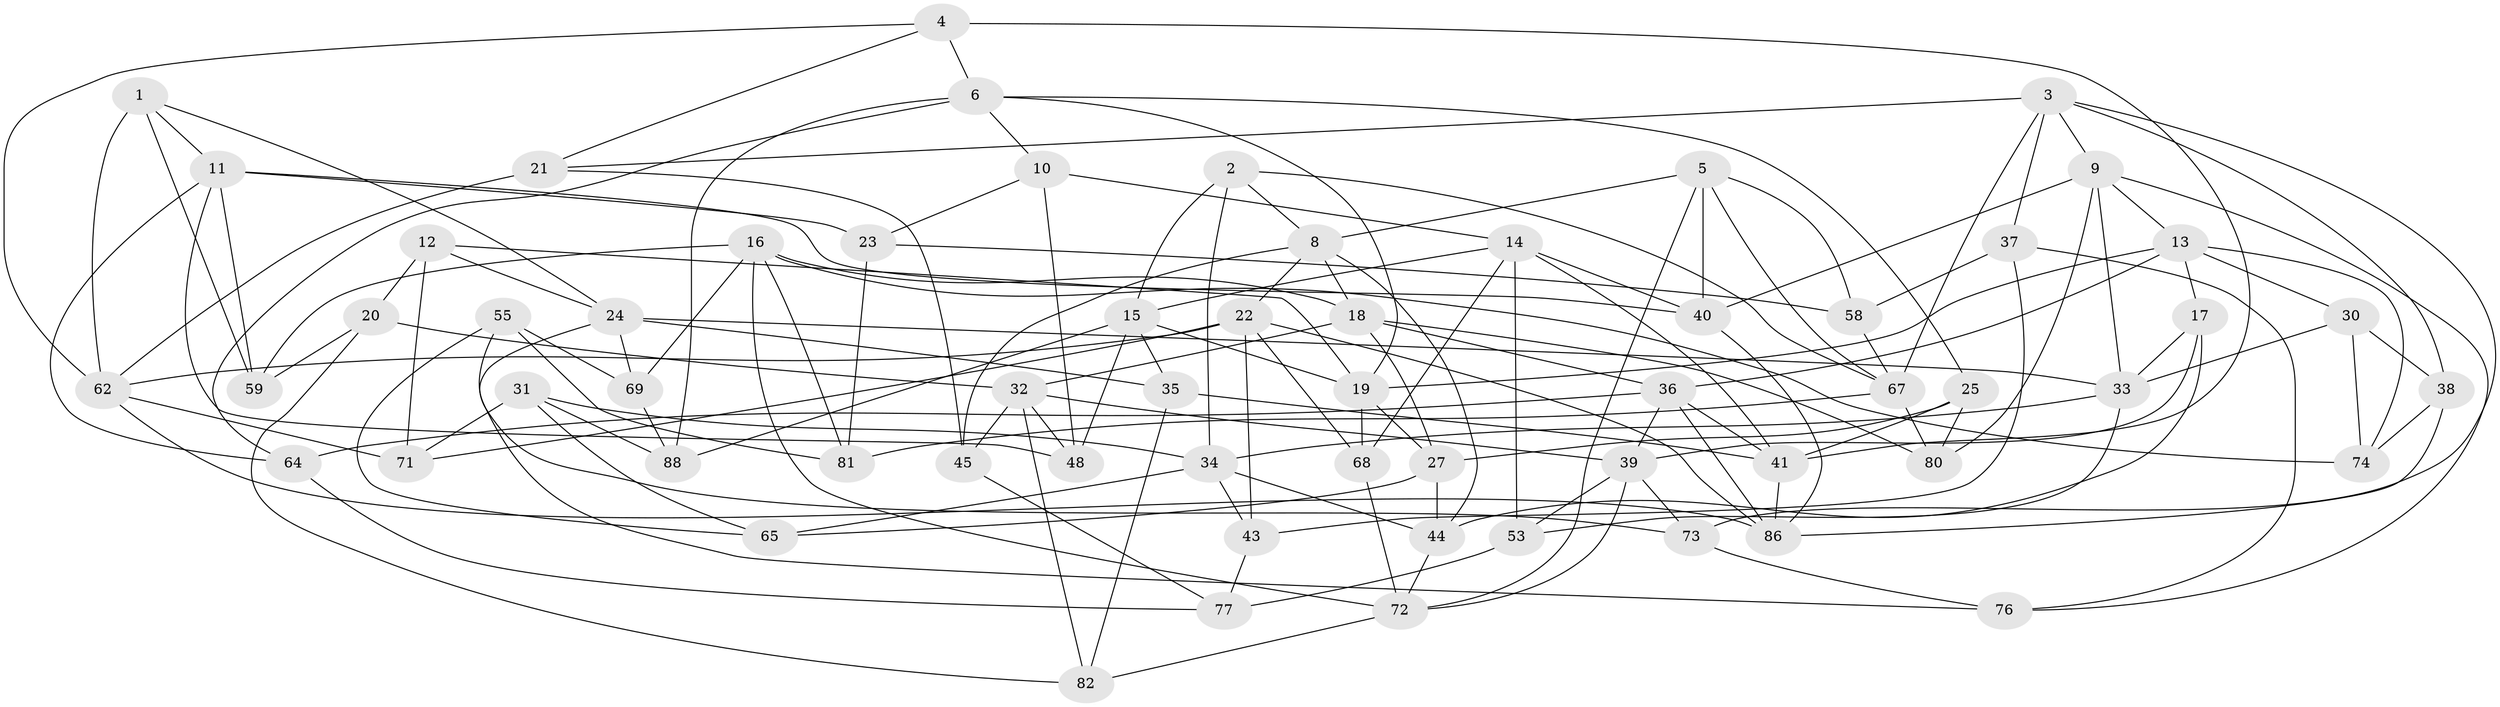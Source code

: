 // Generated by graph-tools (version 1.1) at 2025/24/03/03/25 07:24:22]
// undirected, 62 vertices, 149 edges
graph export_dot {
graph [start="1"]
  node [color=gray90,style=filled];
  1;
  2;
  3 [super="+56"];
  4;
  5 [super="+78"];
  6 [super="+7"];
  8 [super="+54"];
  9 [super="+26"];
  10;
  11 [super="+52"];
  12;
  13 [super="+46"];
  14 [super="+87"];
  15 [super="+51"];
  16 [super="+66"];
  17;
  18 [super="+70"];
  19 [super="+50"];
  20;
  21;
  22 [super="+28"];
  23;
  24 [super="+29"];
  25;
  27 [super="+57"];
  30;
  31;
  32 [super="+61"];
  33 [super="+49"];
  34 [super="+47"];
  35;
  36 [super="+85"];
  37;
  38;
  39 [super="+42"];
  40 [super="+84"];
  41 [super="+60"];
  43;
  44 [super="+79"];
  45;
  48;
  53;
  55;
  58;
  59;
  62 [super="+63"];
  64;
  65;
  67 [super="+83"];
  68;
  69;
  71;
  72 [super="+75"];
  73;
  74;
  76;
  77;
  80;
  81;
  82;
  86 [super="+89"];
  88;
  1 -- 62;
  1 -- 59;
  1 -- 11;
  1 -- 24;
  2 -- 67;
  2 -- 34;
  2 -- 15;
  2 -- 8;
  3 -- 73;
  3 -- 21;
  3 -- 67;
  3 -- 37;
  3 -- 38;
  3 -- 9;
  4 -- 21;
  4 -- 62;
  4 -- 6;
  4 -- 41;
  5 -- 40 [weight=2];
  5 -- 8;
  5 -- 72;
  5 -- 58;
  5 -- 67;
  6 -- 64;
  6 -- 88;
  6 -- 10;
  6 -- 25;
  6 -- 19;
  8 -- 44;
  8 -- 45;
  8 -- 18;
  8 -- 22;
  9 -- 33;
  9 -- 76;
  9 -- 13;
  9 -- 40;
  9 -- 80;
  10 -- 48;
  10 -- 14;
  10 -- 23;
  11 -- 23;
  11 -- 59;
  11 -- 40;
  11 -- 48;
  11 -- 64;
  12 -- 20;
  12 -- 71;
  12 -- 19;
  12 -- 24;
  13 -- 30;
  13 -- 74;
  13 -- 17;
  13 -- 19;
  13 -- 36;
  14 -- 15;
  14 -- 53;
  14 -- 41;
  14 -- 68;
  14 -- 40;
  15 -- 48;
  15 -- 88;
  15 -- 35;
  15 -- 19;
  16 -- 81;
  16 -- 69;
  16 -- 72;
  16 -- 74;
  16 -- 59;
  16 -- 18;
  17 -- 44;
  17 -- 33;
  17 -- 39;
  18 -- 80;
  18 -- 27;
  18 -- 36;
  18 -- 32;
  19 -- 27;
  19 -- 68;
  20 -- 82;
  20 -- 59;
  20 -- 32;
  21 -- 45;
  21 -- 62;
  22 -- 62;
  22 -- 86;
  22 -- 43;
  22 -- 68;
  22 -- 71;
  23 -- 81;
  23 -- 58;
  24 -- 69;
  24 -- 35;
  24 -- 33;
  24 -- 76;
  25 -- 80;
  25 -- 27;
  25 -- 41;
  27 -- 65;
  27 -- 44 [weight=2];
  30 -- 38;
  30 -- 33;
  30 -- 74;
  31 -- 65;
  31 -- 88;
  31 -- 71;
  31 -- 34;
  32 -- 45;
  32 -- 48;
  32 -- 82;
  32 -- 39;
  33 -- 34;
  33 -- 53;
  34 -- 43;
  34 -- 65;
  34 -- 44;
  35 -- 41;
  35 -- 82;
  36 -- 86;
  36 -- 64;
  36 -- 41;
  36 -- 39;
  37 -- 58;
  37 -- 43;
  37 -- 76;
  38 -- 74;
  38 -- 86;
  39 -- 73;
  39 -- 53;
  39 -- 72;
  40 -- 86;
  41 -- 86;
  43 -- 77;
  44 -- 72;
  45 -- 77;
  53 -- 77;
  55 -- 69;
  55 -- 73;
  55 -- 81;
  55 -- 65;
  58 -- 67;
  62 -- 86;
  62 -- 71;
  64 -- 77;
  67 -- 80;
  67 -- 81;
  68 -- 72;
  69 -- 88;
  72 -- 82;
  73 -- 76;
}
